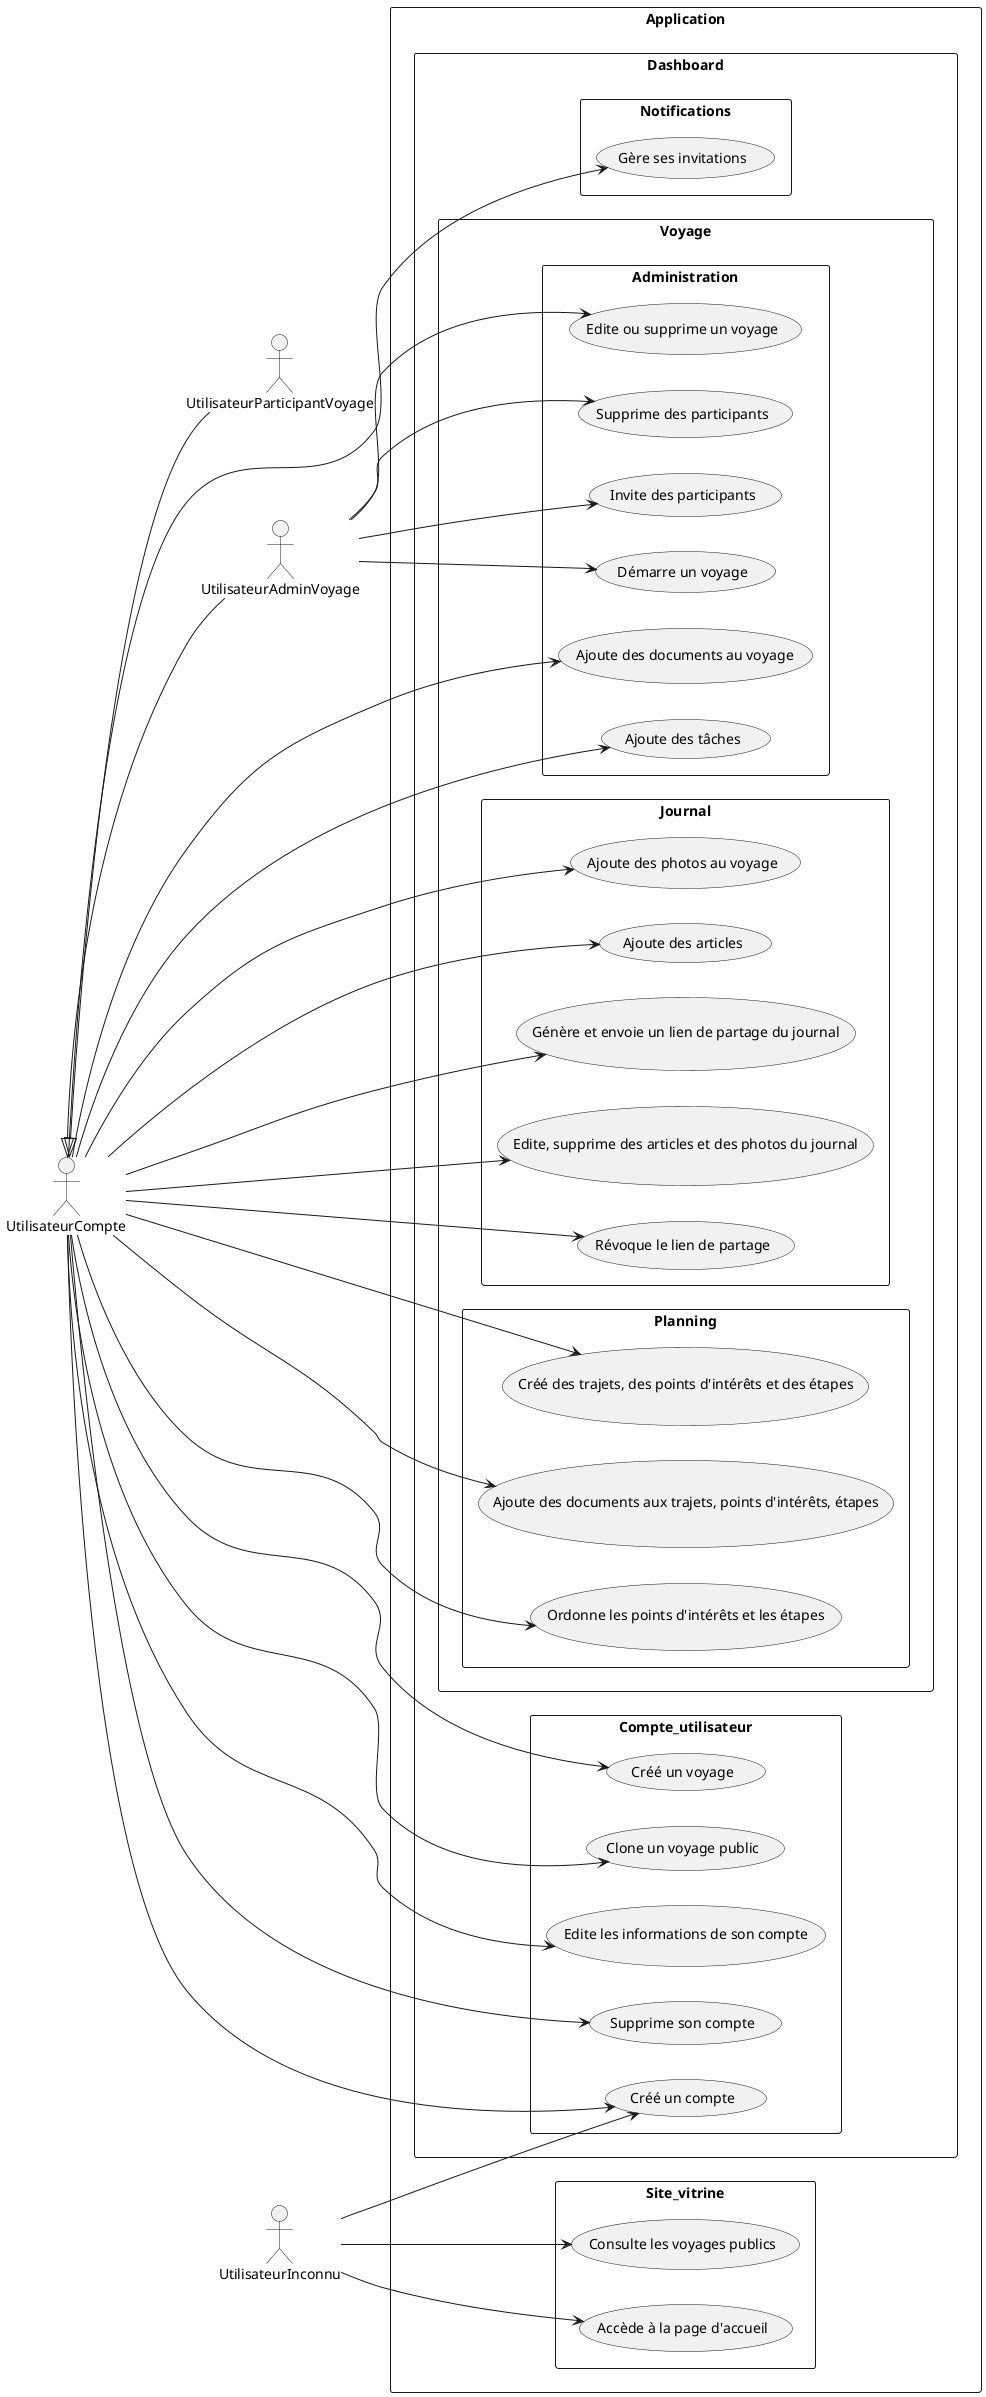 @startuml


left to right direction


actor UtilisateurParticipantVoyage as UPV
actor UtilisateurAdminVoyage as UAV
actor UtilisateurInconnu as UI
actor UtilisateurCompte as UC



rectangle Application {
    rectangle Dashboard as D{
        

        rectangle Notifications as N{
            usecase "Gère ses invitations" as N1
        }
    
        rectangle Voyage as V {
            rectangle Administration as VA{
                usecase "Invite des participants" as VA1
                usecase "Ajoute des documents au voyage" as VA2 
                usecase "Ajoute des tâches" as VA3
                usecase "Démarre un voyage" as VA4
                usecase "Edite ou supprime un voyage" as VA5
                usecase "Supprime des participants" as VA6
            }
             
            rectangle Journal as VJ{
                usecase "Ajoute des photos au voyage" as VJ1
                usecase "Ajoute des articles" as VJ2
                usecase "Génère et envoie un lien de partage du journal" as VJ3
                usecase "Edite, supprime des articles et des photos du journal" as VJ4
                usecase "Révoque le lien de partage" as VJ5
            }
            rectangle Planning as VP{
                usecase "Créé des trajets, des points d'intérêts et des étapes" as VP1
                usecase "Ajoute des documents aux trajets, points d'intérêts, étapes" as VP2
                usecase "Ordonne les points d'intérêts et les étapes" as VP3
            }

            
            
            
        }

        rectangle Compte_utilisateur as DUC{
            usecase "Créé un voyage" as DUC2
            usecase "Clone un voyage public" as DUC3
            usecase "Edite les informations de son compte" as DUC4
            usecase "Supprime son compte" as DUC5
            usecase "Créé un compte" as DUC1

        }

        
    }
    rectangle Site_vitrine as SV{
        usecase "Consulte les voyages publics" as SV1
        usecase "Accède à la page d'accueil" as SV2
    }

    
    
}

UI --> SV1
UI --> SV2
UI --> DUC1



UC <|-- UPV
UC <|-- UAV

UC --> DUC1
UC --> DUC2
UC --> DUC3
UC --> DUC4
UC --> DUC5

UC --> N1

UC -->VA2
UC --> VA3

UC--> VJ1
UC--> VJ2
UC--> VJ3
UC--> VJ4
UC--> VJ5

UC --> VP1
UC --> VP2
UC --> VP3


UAV --> VA1
UAV --> VA4
UAV --> VA5
UAV --> VA6




@enduml
